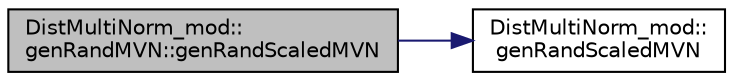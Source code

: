 digraph "DistMultiNorm_mod::genRandMVN::genRandScaledMVN"
{
 // LATEX_PDF_SIZE
  edge [fontname="Helvetica",fontsize="10",labelfontname="Helvetica",labelfontsize="10"];
  node [fontname="Helvetica",fontsize="10",shape=record];
  rankdir="LR";
  Node1 [label="DistMultiNorm_mod::\lgenRandMVN::genRandScaledMVN",height=0.2,width=0.4,color="black", fillcolor="grey75", style="filled", fontcolor="black",tooltip="Return a scaled MultiVariate Normal (MVN) random vector with the zero mean and covariance matrix repr..."];
  Node1 -> Node2 [color="midnightblue",fontsize="10",style="solid",fontname="Helvetica"];
  Node2 [label="DistMultiNorm_mod::\lgenRandScaledMVN",height=0.2,width=0.4,color="black", fillcolor="white", style="filled",URL="$namespaceDistMultiNorm__mod.html#a07b398d084558a53488cad33c36ecfa6",tooltip="Return a scaled MultiVariate Normal (MVN) random vector with the zero mean and covariance matrix repr..."];
}
